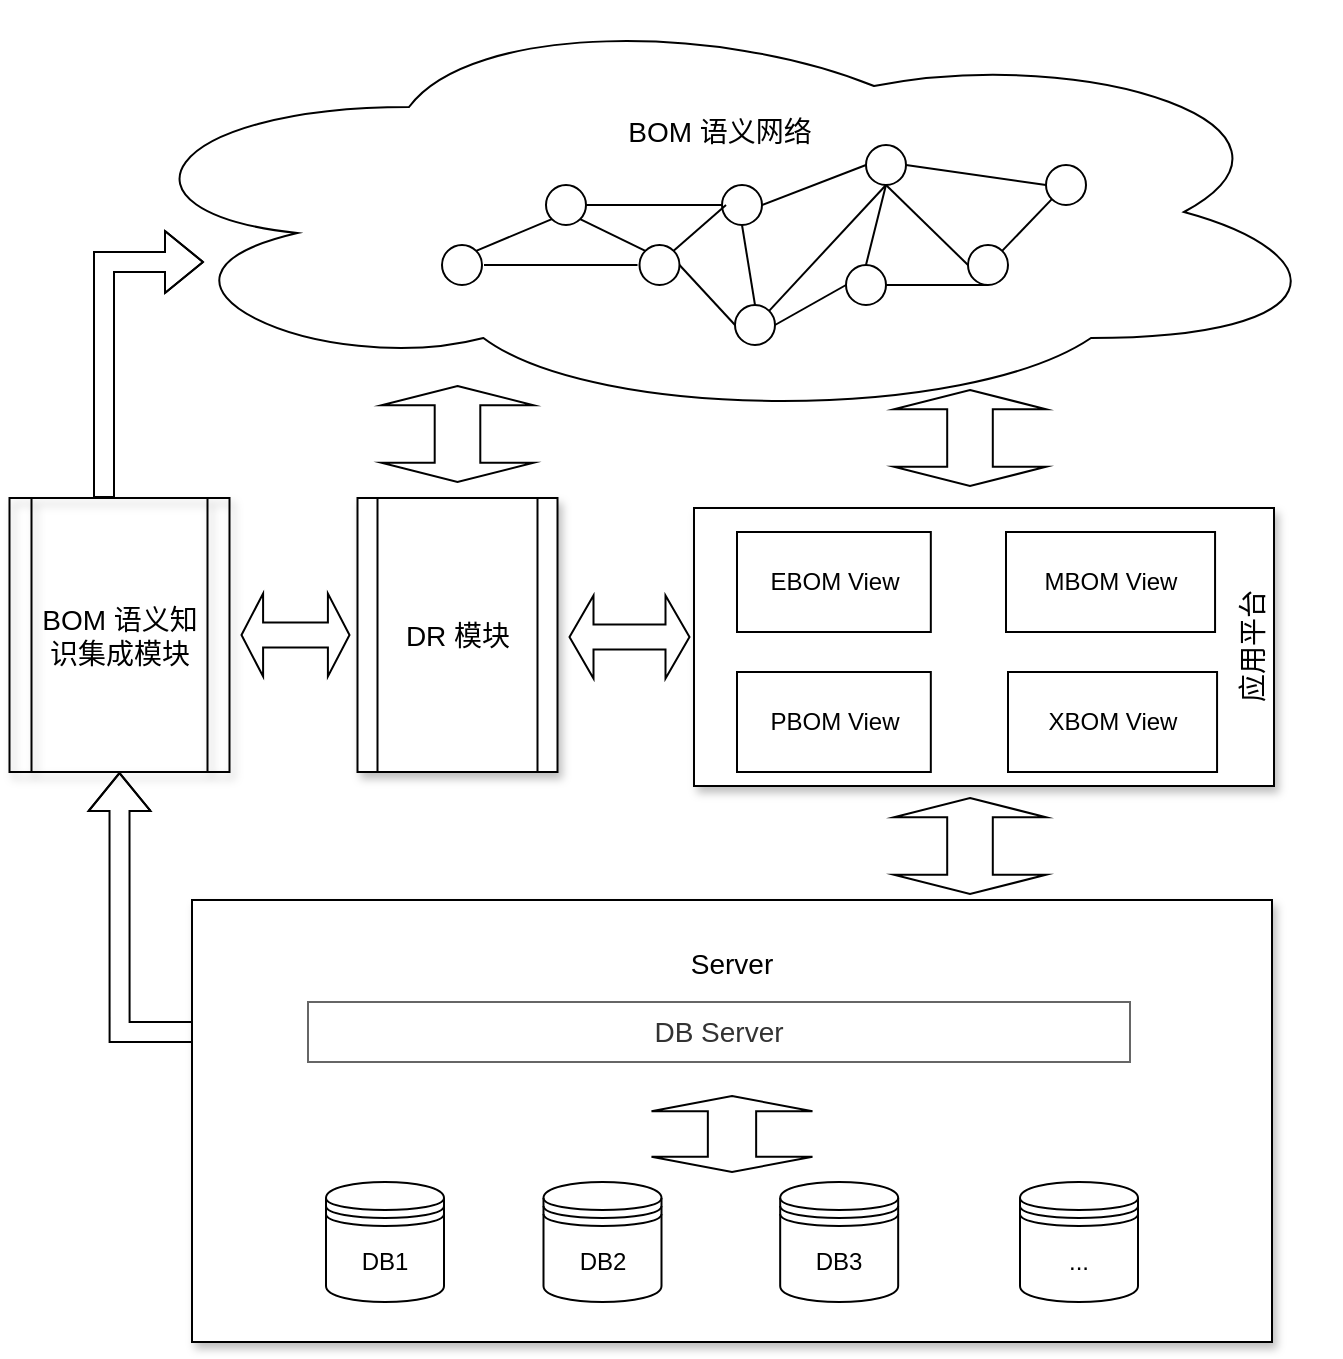 <mxfile version="17.1.0" type="github">
  <diagram id="wF1ed776lyYu1ONlH215" name="Page-1">
    <mxGraphModel dx="1110" dy="-70" grid="1" gridSize="10" guides="1" tooltips="1" connect="1" arrows="1" fold="1" page="1" pageScale="1" pageWidth="827" pageHeight="1169" math="0" shadow="0">
      <root>
        <mxCell id="0" />
        <mxCell id="1" parent="0" />
        <mxCell id="866xvx7asvDeFkCteNUr-133" value="&lt;font style=&quot;font-size: 14px&quot;&gt;&lt;br&gt;应用平台&lt;/font&gt;" style="whiteSpace=wrap;html=1;shadow=1;fontSize=16;verticalAlign=bottom;horizontal=0;align=center;" parent="1" vertex="1">
          <mxGeometry x="765" y="1443" width="290" height="139" as="geometry" />
        </mxCell>
        <mxCell id="866xvx7asvDeFkCteNUr-1" value="&lt;br style=&quot;font-size: 14px&quot;&gt;&lt;br style=&quot;font-size: 14px&quot;&gt;&lt;br style=&quot;font-size: 14px&quot;&gt;BOM 语义网络" style="ellipse;shape=cloud;whiteSpace=wrap;html=1;verticalAlign=top;fontSize=14;" parent="1" vertex="1">
          <mxGeometry x="467.5" y="1190" width="620" height="210" as="geometry" />
        </mxCell>
        <mxCell id="866xvx7asvDeFkCteNUr-2" value="" style="ellipse;whiteSpace=wrap;html=1;aspect=fixed;verticalAlign=middle;fillColor=none;strokeColor=#000000;" parent="1" vertex="1">
          <mxGeometry x="639" y="1311.5" width="20" height="20" as="geometry" />
        </mxCell>
        <mxCell id="866xvx7asvDeFkCteNUr-3" value="" style="ellipse;whiteSpace=wrap;html=1;aspect=fixed;verticalAlign=middle;fillColor=none;strokeColor=#000000;" parent="1" vertex="1">
          <mxGeometry x="691" y="1281.5" width="20" height="20" as="geometry" />
        </mxCell>
        <mxCell id="866xvx7asvDeFkCteNUr-4" value="" style="ellipse;whiteSpace=wrap;html=1;aspect=fixed;verticalAlign=middle;fillColor=none;strokeColor=#000000;" parent="1" vertex="1">
          <mxGeometry x="941" y="1271.5" width="20" height="20" as="geometry" />
        </mxCell>
        <mxCell id="866xvx7asvDeFkCteNUr-5" value="" style="ellipse;whiteSpace=wrap;html=1;aspect=fixed;verticalAlign=middle;fillColor=none;strokeColor=#000000;fontColor=#333333;" parent="1" vertex="1">
          <mxGeometry x="902" y="1311.5" width="20" height="20" as="geometry" />
        </mxCell>
        <mxCell id="866xvx7asvDeFkCteNUr-6" value="" style="ellipse;whiteSpace=wrap;html=1;aspect=fixed;verticalAlign=middle;fillColor=none;strokeColor=#000000;" parent="1" vertex="1">
          <mxGeometry x="841" y="1321.5" width="20" height="20" as="geometry" />
        </mxCell>
        <mxCell id="866xvx7asvDeFkCteNUr-7" value="" style="ellipse;whiteSpace=wrap;html=1;aspect=fixed;verticalAlign=middle;fillColor=none;strokeColor=#000000;fontColor=#333333;" parent="1" vertex="1">
          <mxGeometry x="785.5" y="1341.5" width="20" height="20" as="geometry" />
        </mxCell>
        <mxCell id="866xvx7asvDeFkCteNUr-8" value="" style="ellipse;whiteSpace=wrap;html=1;aspect=fixed;verticalAlign=middle;fillColor=none;strokeColor=#000000;" parent="1" vertex="1">
          <mxGeometry x="779" y="1281.5" width="20" height="20" as="geometry" />
        </mxCell>
        <mxCell id="866xvx7asvDeFkCteNUr-9" value="" style="ellipse;whiteSpace=wrap;html=1;aspect=fixed;verticalAlign=middle;fillColor=none;strokeColor=#000000;" parent="1" vertex="1">
          <mxGeometry x="737.75" y="1311.5" width="20" height="20" as="geometry" />
        </mxCell>
        <mxCell id="866xvx7asvDeFkCteNUr-10" value="" style="ellipse;whiteSpace=wrap;html=1;aspect=fixed;verticalAlign=middle;fillColor=none;strokeColor=#000000;" parent="1" vertex="1">
          <mxGeometry x="851" y="1261.5" width="20" height="20" as="geometry" />
        </mxCell>
        <mxCell id="866xvx7asvDeFkCteNUr-11" value="" style="endArrow=none;html=1;exitX=1;exitY=0.5;exitDx=0;exitDy=0;entryX=0;entryY=0.5;entryDx=0;entryDy=0;" parent="1" source="866xvx7asvDeFkCteNUr-3" target="866xvx7asvDeFkCteNUr-8" edge="1">
          <mxGeometry width="50" height="50" relative="1" as="geometry">
            <mxPoint x="791" y="1311.5" as="sourcePoint" />
            <mxPoint x="841" y="1261.5" as="targetPoint" />
          </mxGeometry>
        </mxCell>
        <mxCell id="866xvx7asvDeFkCteNUr-12" value="" style="endArrow=none;html=1;entryX=0;entryY=0.5;entryDx=0;entryDy=0;" parent="1" edge="1">
          <mxGeometry width="50" height="50" relative="1" as="geometry">
            <mxPoint x="660" y="1321.5" as="sourcePoint" />
            <mxPoint x="736.75" y="1321.5" as="targetPoint" />
          </mxGeometry>
        </mxCell>
        <mxCell id="866xvx7asvDeFkCteNUr-13" value="" style="endArrow=none;html=1;exitX=1;exitY=0;exitDx=0;exitDy=0;entryX=0;entryY=1;entryDx=0;entryDy=0;" parent="1" source="866xvx7asvDeFkCteNUr-2" target="866xvx7asvDeFkCteNUr-3" edge="1">
          <mxGeometry width="50" height="50" relative="1" as="geometry">
            <mxPoint x="791" y="1311.5" as="sourcePoint" />
            <mxPoint x="841" y="1261.5" as="targetPoint" />
          </mxGeometry>
        </mxCell>
        <mxCell id="866xvx7asvDeFkCteNUr-14" value="" style="endArrow=none;html=1;exitX=1;exitY=1;exitDx=0;exitDy=0;entryX=0;entryY=0;entryDx=0;entryDy=0;" parent="1" source="866xvx7asvDeFkCteNUr-3" target="866xvx7asvDeFkCteNUr-9" edge="1">
          <mxGeometry width="50" height="50" relative="1" as="geometry">
            <mxPoint x="791" y="1311.5" as="sourcePoint" />
            <mxPoint x="841" y="1261.5" as="targetPoint" />
          </mxGeometry>
        </mxCell>
        <mxCell id="866xvx7asvDeFkCteNUr-15" value="" style="endArrow=none;html=1;exitX=1;exitY=0;exitDx=0;exitDy=0;" parent="1" source="866xvx7asvDeFkCteNUr-9" edge="1">
          <mxGeometry width="50" height="50" relative="1" as="geometry">
            <mxPoint x="791" y="1311.5" as="sourcePoint" />
            <mxPoint x="781" y="1291.5" as="targetPoint" />
          </mxGeometry>
        </mxCell>
        <mxCell id="866xvx7asvDeFkCteNUr-16" value="" style="endArrow=none;html=1;exitX=0.5;exitY=1;exitDx=0;exitDy=0;entryX=0.5;entryY=0;entryDx=0;entryDy=0;" parent="1" source="866xvx7asvDeFkCteNUr-8" target="866xvx7asvDeFkCteNUr-7" edge="1">
          <mxGeometry width="50" height="50" relative="1" as="geometry">
            <mxPoint x="791" y="1311.5" as="sourcePoint" />
            <mxPoint x="841" y="1261.5" as="targetPoint" />
          </mxGeometry>
        </mxCell>
        <mxCell id="866xvx7asvDeFkCteNUr-17" value="" style="endArrow=none;html=1;exitX=1;exitY=0.5;exitDx=0;exitDy=0;entryX=0;entryY=0.5;entryDx=0;entryDy=0;" parent="1" source="866xvx7asvDeFkCteNUr-9" target="866xvx7asvDeFkCteNUr-7" edge="1">
          <mxGeometry width="50" height="50" relative="1" as="geometry">
            <mxPoint x="791" y="1311.5" as="sourcePoint" />
            <mxPoint x="841" y="1261.5" as="targetPoint" />
          </mxGeometry>
        </mxCell>
        <mxCell id="866xvx7asvDeFkCteNUr-18" value="" style="endArrow=none;html=1;exitX=1;exitY=0.5;exitDx=0;exitDy=0;entryX=0;entryY=0.5;entryDx=0;entryDy=0;" parent="1" source="866xvx7asvDeFkCteNUr-8" target="866xvx7asvDeFkCteNUr-10" edge="1">
          <mxGeometry width="50" height="50" relative="1" as="geometry">
            <mxPoint x="791" y="1311.5" as="sourcePoint" />
            <mxPoint x="841" y="1261.5" as="targetPoint" />
          </mxGeometry>
        </mxCell>
        <mxCell id="866xvx7asvDeFkCteNUr-19" value="" style="endArrow=none;html=1;exitX=1;exitY=0;exitDx=0;exitDy=0;entryX=0.5;entryY=1;entryDx=0;entryDy=0;" parent="1" source="866xvx7asvDeFkCteNUr-7" target="866xvx7asvDeFkCteNUr-10" edge="1">
          <mxGeometry width="50" height="50" relative="1" as="geometry">
            <mxPoint x="791" y="1311.5" as="sourcePoint" />
            <mxPoint x="841" y="1261.5" as="targetPoint" />
          </mxGeometry>
        </mxCell>
        <mxCell id="866xvx7asvDeFkCteNUr-20" value="" style="endArrow=none;html=1;entryX=0;entryY=0.5;entryDx=0;entryDy=0;exitX=0.5;exitY=1;exitDx=0;exitDy=0;" parent="1" source="866xvx7asvDeFkCteNUr-10" target="866xvx7asvDeFkCteNUr-5" edge="1">
          <mxGeometry width="50" height="50" relative="1" as="geometry">
            <mxPoint x="791" y="1311.5" as="sourcePoint" />
            <mxPoint x="841" y="1261.5" as="targetPoint" />
          </mxGeometry>
        </mxCell>
        <mxCell id="866xvx7asvDeFkCteNUr-21" value="" style="endArrow=none;html=1;entryX=0;entryY=0.5;entryDx=0;entryDy=0;exitX=1;exitY=0.5;exitDx=0;exitDy=0;" parent="1" source="866xvx7asvDeFkCteNUr-7" target="866xvx7asvDeFkCteNUr-6" edge="1">
          <mxGeometry width="50" height="50" relative="1" as="geometry">
            <mxPoint x="791" y="1311.5" as="sourcePoint" />
            <mxPoint x="841" y="1261.5" as="targetPoint" />
          </mxGeometry>
        </mxCell>
        <mxCell id="866xvx7asvDeFkCteNUr-22" value="" style="endArrow=none;html=1;entryX=0.5;entryY=1;entryDx=0;entryDy=0;exitX=1;exitY=0.5;exitDx=0;exitDy=0;" parent="1" source="866xvx7asvDeFkCteNUr-6" target="866xvx7asvDeFkCteNUr-5" edge="1">
          <mxGeometry width="50" height="50" relative="1" as="geometry">
            <mxPoint x="791" y="1311.5" as="sourcePoint" />
            <mxPoint x="841" y="1261.5" as="targetPoint" />
          </mxGeometry>
        </mxCell>
        <mxCell id="866xvx7asvDeFkCteNUr-23" value="" style="endArrow=none;html=1;exitX=0.5;exitY=0;exitDx=0;exitDy=0;" parent="1" source="866xvx7asvDeFkCteNUr-6" edge="1">
          <mxGeometry width="50" height="50" relative="1" as="geometry">
            <mxPoint x="791" y="1311.5" as="sourcePoint" />
            <mxPoint x="861" y="1281.5" as="targetPoint" />
          </mxGeometry>
        </mxCell>
        <mxCell id="866xvx7asvDeFkCteNUr-24" value="" style="endArrow=none;html=1;entryX=0;entryY=0.5;entryDx=0;entryDy=0;exitX=1;exitY=0.5;exitDx=0;exitDy=0;" parent="1" source="866xvx7asvDeFkCteNUr-10" target="866xvx7asvDeFkCteNUr-4" edge="1">
          <mxGeometry width="50" height="50" relative="1" as="geometry">
            <mxPoint x="791" y="1311.5" as="sourcePoint" />
            <mxPoint x="841" y="1261.5" as="targetPoint" />
          </mxGeometry>
        </mxCell>
        <mxCell id="866xvx7asvDeFkCteNUr-25" value="" style="endArrow=none;html=1;exitX=0;exitY=1;exitDx=0;exitDy=0;entryX=1;entryY=0;entryDx=0;entryDy=0;" parent="1" source="866xvx7asvDeFkCteNUr-4" target="866xvx7asvDeFkCteNUr-5" edge="1">
          <mxGeometry width="50" height="50" relative="1" as="geometry">
            <mxPoint x="791" y="1311.5" as="sourcePoint" />
            <mxPoint x="841" y="1261.5" as="targetPoint" />
          </mxGeometry>
        </mxCell>
        <mxCell id="XBNtNL50qVj8fMVS0bAr-16" style="edgeStyle=orthogonalEdgeStyle;shape=flexArrow;rounded=0;orthogonalLoop=1;jettySize=auto;html=1;entryX=0.5;entryY=1;entryDx=0;entryDy=0;fontSize=12;strokeColor=default;fillColor=none;exitX=0;exitY=0.5;exitDx=0;exitDy=0;" parent="1" source="866xvx7asvDeFkCteNUr-110" target="XBNtNL50qVj8fMVS0bAr-12" edge="1">
          <mxGeometry relative="1" as="geometry" />
        </mxCell>
        <mxCell id="866xvx7asvDeFkCteNUr-109" value="&lt;font style=&quot;font-size: 14px;&quot;&gt;&lt;br style=&quot;font-size: 14px;&quot;&gt;Server&lt;/font&gt;" style="whiteSpace=wrap;html=1;shadow=1;fontSize=14;verticalAlign=top;" parent="1" vertex="1">
          <mxGeometry x="514" y="1639" width="540" height="221" as="geometry" />
        </mxCell>
        <mxCell id="866xvx7asvDeFkCteNUr-110" value="DB Server" style="whiteSpace=wrap;html=1;shadow=0;fontSize=14;fillColor=none;strokeColor=#666666;verticalAlign=middle;fontColor=#333333;" parent="1" vertex="1">
          <mxGeometry x="572" y="1690" width="411" height="30" as="geometry" />
        </mxCell>
        <mxCell id="866xvx7asvDeFkCteNUr-129" value="" style="shape=doubleArrow;whiteSpace=wrap;html=1;fontSize=10;verticalAlign=top;direction=south;" parent="1" vertex="1">
          <mxGeometry x="743.75" y="1737" width="80.5" height="38" as="geometry" />
        </mxCell>
        <mxCell id="866xvx7asvDeFkCteNUr-132" value="" style="shape=doubleArrow;whiteSpace=wrap;html=1;fontSize=10;verticalAlign=top;direction=south;" parent="1" vertex="1">
          <mxGeometry x="865" y="1384" width="76" height="48" as="geometry" />
        </mxCell>
        <mxCell id="866xvx7asvDeFkCteNUr-135" value="&lt;span style=&quot;font-size: 14px ; background-color: rgb(255 , 255 , 255)&quot;&gt;DR 模块&lt;/span&gt;" style="shape=process;whiteSpace=wrap;html=1;backgroundOutline=1;fontSize=10;verticalAlign=middle;shadow=1;" parent="1" vertex="1">
          <mxGeometry x="596.75" y="1438" width="100" height="137" as="geometry" />
        </mxCell>
        <mxCell id="XBNtNL50qVj8fMVS0bAr-1" value="DB1" style="shape=datastore;whiteSpace=wrap;html=1;" parent="1" vertex="1">
          <mxGeometry x="581" y="1780" width="59" height="60" as="geometry" />
        </mxCell>
        <mxCell id="XBNtNL50qVj8fMVS0bAr-2" value="DB2" style="shape=datastore;whiteSpace=wrap;html=1;" parent="1" vertex="1">
          <mxGeometry x="689.75" y="1780" width="59" height="60" as="geometry" />
        </mxCell>
        <mxCell id="XBNtNL50qVj8fMVS0bAr-3" value="DB3" style="shape=datastore;whiteSpace=wrap;html=1;" parent="1" vertex="1">
          <mxGeometry x="808.09" y="1780" width="59" height="60" as="geometry" />
        </mxCell>
        <mxCell id="XBNtNL50qVj8fMVS0bAr-4" value="..." style="shape=datastore;whiteSpace=wrap;html=1;" parent="1" vertex="1">
          <mxGeometry x="928" y="1780" width="59" height="60" as="geometry" />
        </mxCell>
        <mxCell id="XBNtNL50qVj8fMVS0bAr-5" value="&lt;font style=&quot;font-size: 12px;&quot;&gt;X&lt;/font&gt;BOM View" style="whiteSpace=wrap;html=1;shadow=0;fontSize=12;fillColor=none;strokeColor=#000000;verticalAlign=middle;" parent="1" vertex="1">
          <mxGeometry x="922.0" y="1525" width="104.53" height="50" as="geometry" />
        </mxCell>
        <mxCell id="XBNtNL50qVj8fMVS0bAr-7" value="" style="shape=doubleArrow;whiteSpace=wrap;html=1;shadow=0;fontSize=14;strokeColor=#000000;fillColor=none;" parent="1" vertex="1">
          <mxGeometry x="538.75" y="1485.75" width="54" height="41.5" as="geometry" />
        </mxCell>
        <mxCell id="XBNtNL50qVj8fMVS0bAr-11" value="" style="shape=doubleArrow;whiteSpace=wrap;html=1;fontSize=10;verticalAlign=top;direction=south;" parent="1" vertex="1">
          <mxGeometry x="865" y="1588" width="76" height="48" as="geometry" />
        </mxCell>
        <mxCell id="G-AK4dabI-mLxK1-5j7M-4" style="edgeStyle=orthogonalEdgeStyle;rounded=0;orthogonalLoop=1;jettySize=auto;html=1;shape=flexArrow;" edge="1" parent="1" source="XBNtNL50qVj8fMVS0bAr-12">
          <mxGeometry relative="1" as="geometry">
            <mxPoint x="520" y="1320" as="targetPoint" />
            <Array as="points">
              <mxPoint x="470" y="1320" />
              <mxPoint x="549" y="1320" />
            </Array>
          </mxGeometry>
        </mxCell>
        <mxCell id="XBNtNL50qVj8fMVS0bAr-12" value="BOM 语义知&lt;br&gt;识集成模块" style="shape=process;whiteSpace=wrap;html=1;backgroundOutline=1;shadow=1;fontSize=14;strokeColor=#000000;fillColor=none;" parent="1" vertex="1">
          <mxGeometry x="422.75" y="1438" width="110" height="137" as="geometry" />
        </mxCell>
        <mxCell id="XBNtNL50qVj8fMVS0bAr-13" value="&lt;font style=&quot;font-size: 12px;&quot;&gt;EBOM View&lt;/font&gt;" style="whiteSpace=wrap;html=1;shadow=0;fontSize=12;fillColor=none;strokeColor=#000000;verticalAlign=middle;" parent="1" vertex="1">
          <mxGeometry x="786.5" y="1455" width="96.91" height="50" as="geometry" />
        </mxCell>
        <mxCell id="XBNtNL50qVj8fMVS0bAr-14" value="PBOM View" style="whiteSpace=wrap;html=1;shadow=0;fontSize=12;fillColor=none;strokeColor=#000000;verticalAlign=middle;" parent="1" vertex="1">
          <mxGeometry x="786.5" y="1525" width="96.91" height="50" as="geometry" />
        </mxCell>
        <mxCell id="XBNtNL50qVj8fMVS0bAr-15" value="&lt;font style=&quot;font-size: 12px;&quot;&gt;M&lt;/font&gt;BOM View" style="whiteSpace=wrap;html=1;shadow=0;fontSize=12;fillColor=none;strokeColor=#000000;verticalAlign=middle;" parent="1" vertex="1">
          <mxGeometry x="921" y="1455" width="104.53" height="50" as="geometry" />
        </mxCell>
        <mxCell id="G-AK4dabI-mLxK1-5j7M-5" value="" style="shape=doubleArrow;whiteSpace=wrap;html=1;shadow=0;fontSize=14;strokeColor=#000000;fillColor=none;" vertex="1" parent="1">
          <mxGeometry x="702.75" y="1486.75" width="60" height="41.5" as="geometry" />
        </mxCell>
        <mxCell id="G-AK4dabI-mLxK1-5j7M-6" value="" style="shape=doubleArrow;whiteSpace=wrap;html=1;fontSize=10;verticalAlign=top;direction=south;" vertex="1" parent="1">
          <mxGeometry x="608.75" y="1382" width="76" height="48" as="geometry" />
        </mxCell>
      </root>
    </mxGraphModel>
  </diagram>
</mxfile>

